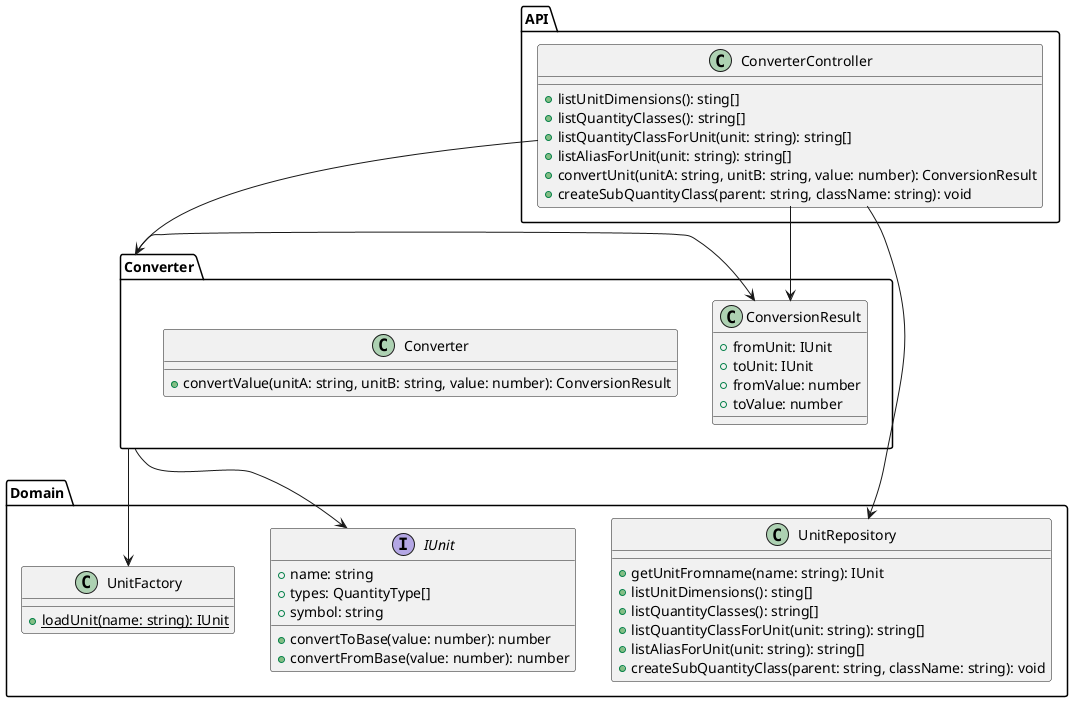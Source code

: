 @startuml uml-class-converter

package "API" {
  class ConverterController {
    + listUnitDimensions(): sting[]
    + listQuantityClasses(): string[]
    + listQuantityClassForUnit(unit: string): string[]
    + listAliasForUnit(unit: string): string[]
    + convertUnit(unitA: string, unitB: string, value: number): ConversionResult
    + createSubQuantityClass(parent: string, className: string): void
  }
}

package "Converter" {
  class Converter {
    + convertValue(unitA: string, unitB: string, value: number): ConversionResult
  }

  class ConversionResult {
    + fromUnit: IUnit
    + toUnit: IUnit
    + fromValue: number
    + toValue: number
  }
}

package "Domain" {
  interface IUnit {
    + name: string
    + types: QuantityType[]
    + symbol: string
    + convertToBase(value: number): number
    + convertFromBase(value: number): number
  }
  class UnitFactory {
    + {static} loadUnit(name: string): IUnit
  }
  class UnitRepository {
    + getUnitFromname(name: string): IUnit
    + listUnitDimensions(): sting[]
    + listQuantityClasses(): string[]
    + listQuantityClassForUnit(unit: string): string[]
    + listAliasForUnit(unit: string): string[]
    + createSubQuantityClass(parent: string, className: string): void
  }
}

ConverterController --> Converter
ConverterController --> ConversionResult
ConverterController --> UnitRepository
Converter -LEFT-> ConversionResult
Converter --> IUnit
Converter --> UnitFactory

@enduml